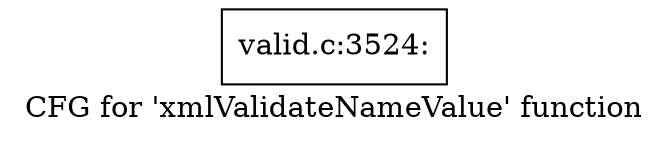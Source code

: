 digraph "CFG for 'xmlValidateNameValue' function" {
	label="CFG for 'xmlValidateNameValue' function";

	Node0x4cca780 [shape=record,label="{valid.c:3524:}"];
}
